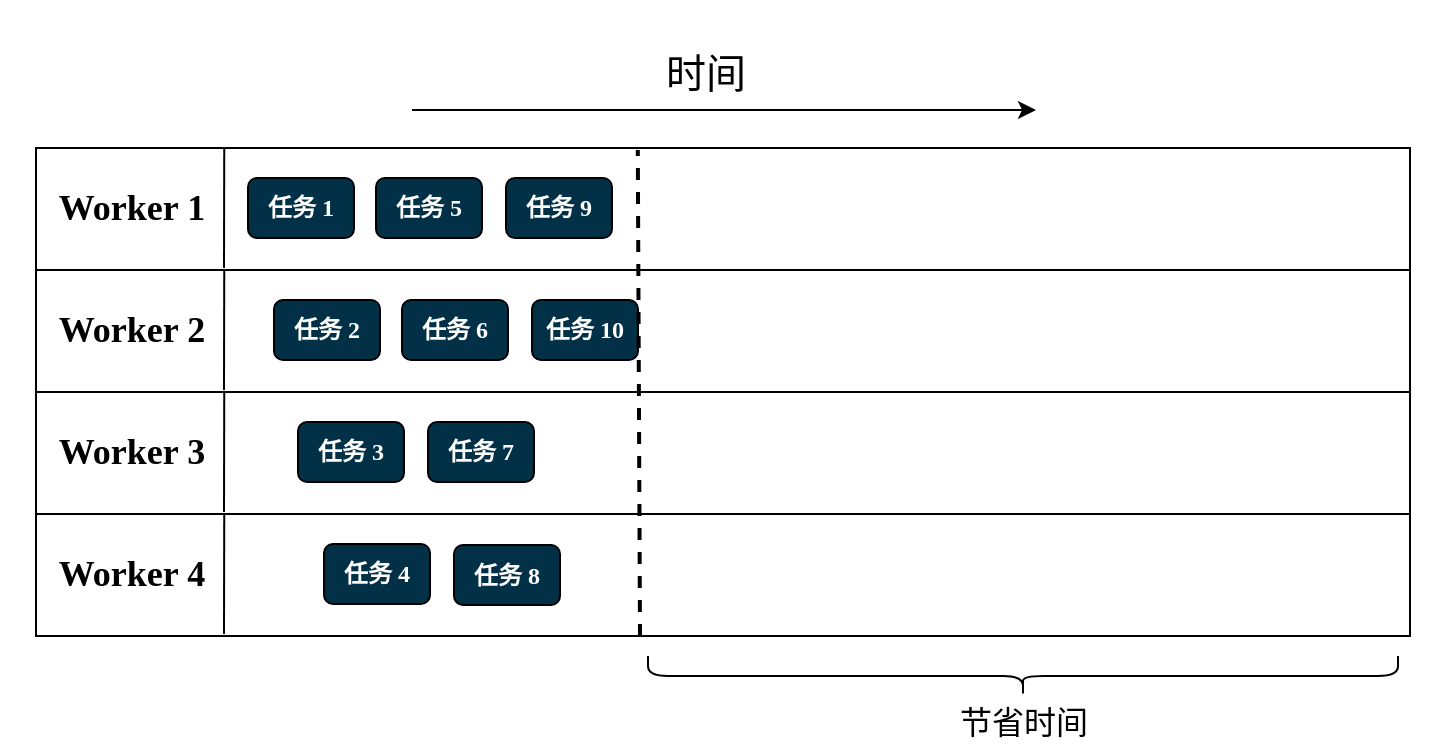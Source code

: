 <mxfile version="22.1.18" type="device">
  <diagram name="第 1 页" id="pNb9VITNDtulQl9c8-C8">
    <mxGraphModel dx="852" dy="560" grid="0" gridSize="10" guides="1" tooltips="1" connect="1" arrows="1" fold="1" page="1" pageScale="1" pageWidth="1169" pageHeight="1654" math="0" shadow="0">
      <root>
        <mxCell id="0" />
        <mxCell id="1" parent="0" />
        <mxCell id="onyKZX9Ivyj4umJPjB3q-1" value="" style="rounded=0;whiteSpace=wrap;html=1;strokeColor=none;fillColor=none;" parent="1" vertex="1">
          <mxGeometry x="114" y="168" width="724" height="340" as="geometry" />
        </mxCell>
        <mxCell id="w6jYZBwd9yEUk49h7T1w-15" value="" style="rounded=0;whiteSpace=wrap;html=1;" parent="1" vertex="1">
          <mxGeometry x="132" y="242" width="687" height="61" as="geometry" />
        </mxCell>
        <mxCell id="w6jYZBwd9yEUk49h7T1w-16" value="&lt;font style=&quot;font-size: 18px;&quot; face=&quot;Times New Roman&quot;&gt;&lt;b&gt;Worker 1&lt;/b&gt;&lt;br&gt;&lt;/font&gt;" style="text;html=1;strokeColor=none;fillColor=none;align=center;verticalAlign=middle;whiteSpace=wrap;rounded=0;" parent="1" vertex="1">
          <mxGeometry x="129" y="257" width="102" height="30" as="geometry" />
        </mxCell>
        <mxCell id="w6jYZBwd9yEUk49h7T1w-17" value="" style="endArrow=none;html=1;rounded=0;entryX=0.137;entryY=0;entryDx=0;entryDy=0;entryPerimeter=0;" parent="1" target="w6jYZBwd9yEUk49h7T1w-15" edge="1">
          <mxGeometry width="50" height="50" relative="1" as="geometry">
            <mxPoint x="226" y="302" as="sourcePoint" />
            <mxPoint x="225.003" y="243.32" as="targetPoint" />
          </mxGeometry>
        </mxCell>
        <mxCell id="w6jYZBwd9yEUk49h7T1w-18" value="&lt;font color=&quot;#ffffff&quot; face=&quot;Times New Roman&quot;&gt;&lt;b&gt;任务 1&lt;/b&gt;&lt;/font&gt;" style="rounded=1;whiteSpace=wrap;html=1;fillColor=#023047;" parent="1" vertex="1">
          <mxGeometry x="238" y="257" width="53" height="30" as="geometry" />
        </mxCell>
        <mxCell id="w6jYZBwd9yEUk49h7T1w-19" value="&lt;font color=&quot;#ffffff&quot; face=&quot;Times New Roman&quot;&gt;&lt;b&gt;任务 5&lt;/b&gt;&lt;/font&gt;" style="rounded=1;whiteSpace=wrap;html=1;fillColor=#023047;" parent="1" vertex="1">
          <mxGeometry x="302" y="257" width="53" height="30" as="geometry" />
        </mxCell>
        <mxCell id="w6jYZBwd9yEUk49h7T1w-20" value="&lt;font color=&quot;#ffffff&quot; face=&quot;Times New Roman&quot;&gt;&lt;b&gt;任务 9&lt;br&gt;&lt;/b&gt;&lt;/font&gt;" style="rounded=1;whiteSpace=wrap;html=1;fillColor=#023047;" parent="1" vertex="1">
          <mxGeometry x="367" y="257" width="53" height="30" as="geometry" />
        </mxCell>
        <mxCell id="w6jYZBwd9yEUk49h7T1w-28" value="" style="rounded=0;whiteSpace=wrap;html=1;" parent="1" vertex="1">
          <mxGeometry x="132" y="303" width="687" height="61" as="geometry" />
        </mxCell>
        <mxCell id="w6jYZBwd9yEUk49h7T1w-29" value="&lt;font style=&quot;font-size: 18px;&quot; face=&quot;Times New Roman&quot;&gt;&lt;b&gt;Worker 2&lt;/b&gt;&lt;br&gt;&lt;/font&gt;" style="text;html=1;strokeColor=none;fillColor=none;align=center;verticalAlign=middle;whiteSpace=wrap;rounded=0;" parent="1" vertex="1">
          <mxGeometry x="129" y="318" width="102" height="30" as="geometry" />
        </mxCell>
        <mxCell id="w6jYZBwd9yEUk49h7T1w-30" value="" style="endArrow=none;html=1;rounded=0;entryX=0.137;entryY=0;entryDx=0;entryDy=0;entryPerimeter=0;" parent="1" target="w6jYZBwd9yEUk49h7T1w-28" edge="1">
          <mxGeometry width="50" height="50" relative="1" as="geometry">
            <mxPoint x="226" y="363" as="sourcePoint" />
            <mxPoint x="225.003" y="304.32" as="targetPoint" />
          </mxGeometry>
        </mxCell>
        <mxCell id="w6jYZBwd9yEUk49h7T1w-31" value="&lt;font color=&quot;#ffffff&quot; face=&quot;Times New Roman&quot;&gt;&lt;b&gt;任务 2&lt;/b&gt;&lt;/font&gt;" style="rounded=1;whiteSpace=wrap;html=1;fillColor=#023047;" parent="1" vertex="1">
          <mxGeometry x="251" y="318" width="53" height="30" as="geometry" />
        </mxCell>
        <mxCell id="w6jYZBwd9yEUk49h7T1w-32" value="&lt;font color=&quot;#ffffff&quot; face=&quot;Times New Roman&quot;&gt;&lt;b&gt;任务 6&lt;/b&gt;&lt;/font&gt;" style="rounded=1;whiteSpace=wrap;html=1;fillColor=#023047;" parent="1" vertex="1">
          <mxGeometry x="315" y="318" width="53" height="30" as="geometry" />
        </mxCell>
        <mxCell id="w6jYZBwd9yEUk49h7T1w-33" value="&lt;font color=&quot;#ffffff&quot; face=&quot;Times New Roman&quot;&gt;&lt;b&gt;任务 10&lt;br&gt;&lt;/b&gt;&lt;/font&gt;" style="rounded=1;whiteSpace=wrap;html=1;fillColor=#023047;" parent="1" vertex="1">
          <mxGeometry x="380" y="318" width="53" height="30" as="geometry" />
        </mxCell>
        <mxCell id="w6jYZBwd9yEUk49h7T1w-34" value="" style="rounded=0;whiteSpace=wrap;html=1;" parent="1" vertex="1">
          <mxGeometry x="132" y="364" width="687" height="61" as="geometry" />
        </mxCell>
        <mxCell id="w6jYZBwd9yEUk49h7T1w-35" value="&lt;font style=&quot;font-size: 18px;&quot; face=&quot;Times New Roman&quot;&gt;&lt;b&gt;Worker 3&lt;/b&gt;&lt;br&gt;&lt;/font&gt;" style="text;html=1;strokeColor=none;fillColor=none;align=center;verticalAlign=middle;whiteSpace=wrap;rounded=0;" parent="1" vertex="1">
          <mxGeometry x="129" y="379" width="102" height="30" as="geometry" />
        </mxCell>
        <mxCell id="w6jYZBwd9yEUk49h7T1w-36" value="" style="endArrow=none;html=1;rounded=0;entryX=0.137;entryY=0;entryDx=0;entryDy=0;entryPerimeter=0;" parent="1" target="w6jYZBwd9yEUk49h7T1w-34" edge="1">
          <mxGeometry width="50" height="50" relative="1" as="geometry">
            <mxPoint x="226" y="424" as="sourcePoint" />
            <mxPoint x="225.003" y="365.32" as="targetPoint" />
          </mxGeometry>
        </mxCell>
        <mxCell id="w6jYZBwd9yEUk49h7T1w-37" value="&lt;font color=&quot;#ffffff&quot; face=&quot;Times New Roman&quot;&gt;&lt;b&gt;任务 3&lt;/b&gt;&lt;/font&gt;" style="rounded=1;whiteSpace=wrap;html=1;fillColor=#023047;" parent="1" vertex="1">
          <mxGeometry x="263" y="379" width="53" height="30" as="geometry" />
        </mxCell>
        <mxCell id="w6jYZBwd9yEUk49h7T1w-38" value="&lt;font color=&quot;#ffffff&quot; face=&quot;Times New Roman&quot;&gt;&lt;b&gt;任务 7&lt;/b&gt;&lt;/font&gt;" style="rounded=1;whiteSpace=wrap;html=1;fillColor=#023047;" parent="1" vertex="1">
          <mxGeometry x="328" y="379" width="53" height="30" as="geometry" />
        </mxCell>
        <mxCell id="w6jYZBwd9yEUk49h7T1w-40" value="" style="rounded=0;whiteSpace=wrap;html=1;" parent="1" vertex="1">
          <mxGeometry x="132" y="425" width="687" height="61" as="geometry" />
        </mxCell>
        <mxCell id="w6jYZBwd9yEUk49h7T1w-41" value="&lt;font style=&quot;font-size: 18px;&quot; face=&quot;Times New Roman&quot;&gt;&lt;b&gt;Worker 4&lt;/b&gt;&lt;br&gt;&lt;/font&gt;" style="text;html=1;strokeColor=none;fillColor=none;align=center;verticalAlign=middle;whiteSpace=wrap;rounded=0;" parent="1" vertex="1">
          <mxGeometry x="129" y="440" width="102" height="30" as="geometry" />
        </mxCell>
        <mxCell id="w6jYZBwd9yEUk49h7T1w-42" value="" style="endArrow=none;html=1;rounded=0;entryX=0.137;entryY=0;entryDx=0;entryDy=0;entryPerimeter=0;" parent="1" target="w6jYZBwd9yEUk49h7T1w-40" edge="1">
          <mxGeometry width="50" height="50" relative="1" as="geometry">
            <mxPoint x="226" y="485" as="sourcePoint" />
            <mxPoint x="225.003" y="426.32" as="targetPoint" />
          </mxGeometry>
        </mxCell>
        <mxCell id="w6jYZBwd9yEUk49h7T1w-43" value="&lt;font color=&quot;#ffffff&quot; face=&quot;Times New Roman&quot;&gt;&lt;b&gt;任务 4&lt;/b&gt;&lt;/font&gt;" style="rounded=1;whiteSpace=wrap;html=1;fillColor=#023047;" parent="1" vertex="1">
          <mxGeometry x="276" y="440" width="53" height="30" as="geometry" />
        </mxCell>
        <mxCell id="w6jYZBwd9yEUk49h7T1w-44" value="&lt;font color=&quot;#ffffff&quot; face=&quot;Times New Roman&quot;&gt;&lt;b&gt;任务 8&lt;/b&gt;&lt;/font&gt;" style="rounded=1;whiteSpace=wrap;html=1;fillColor=#023047;" parent="1" vertex="1">
          <mxGeometry x="341" y="440.5" width="53" height="30" as="geometry" />
        </mxCell>
        <mxCell id="zjhKCJipI0m-9qXYECHQ-3" value="时间" style="text;html=1;strokeColor=none;fillColor=none;align=center;verticalAlign=middle;whiteSpace=wrap;rounded=0;fontFamily=Times New Roman;fontSize=20;horizontal=1;" parent="1" vertex="1">
          <mxGeometry x="437" y="189" width="60" height="30" as="geometry" />
        </mxCell>
        <mxCell id="zjhKCJipI0m-9qXYECHQ-4" value="" style="endArrow=classic;html=1;rounded=0;fontSize=24;fontFamily=Times New Roman;" parent="1" edge="1">
          <mxGeometry width="50" height="50" relative="1" as="geometry">
            <mxPoint x="320" y="223" as="sourcePoint" />
            <mxPoint x="632" y="223" as="targetPoint" />
          </mxGeometry>
        </mxCell>
        <mxCell id="iLWs8CyXJcU1j-3lrmkh-1" value="" style="endArrow=none;html=1;rounded=0;entryX=0.438;entryY=0.016;entryDx=0;entryDy=0;entryPerimeter=0;dashed=1;strokeWidth=2;" edge="1" parent="1" target="w6jYZBwd9yEUk49h7T1w-15">
          <mxGeometry width="50" height="50" relative="1" as="geometry">
            <mxPoint x="434" y="486" as="sourcePoint" />
            <mxPoint x="434.28" y="182.013" as="targetPoint" />
          </mxGeometry>
        </mxCell>
        <mxCell id="iLWs8CyXJcU1j-3lrmkh-2" value="" style="shape=curlyBracket;whiteSpace=wrap;html=1;rounded=1;labelPosition=left;verticalLabelPosition=middle;align=right;verticalAlign=middle;direction=north;" vertex="1" parent="1">
          <mxGeometry x="438" y="496" width="375" height="20" as="geometry" />
        </mxCell>
        <mxCell id="iLWs8CyXJcU1j-3lrmkh-3" value="&lt;span style=&quot;font-size: 16px;&quot;&gt;节省时间&lt;/span&gt;" style="text;html=1;strokeColor=none;fillColor=none;align=center;verticalAlign=middle;whiteSpace=wrap;rounded=0;" vertex="1" parent="1">
          <mxGeometry x="552.5" y="514" width="146" height="30" as="geometry" />
        </mxCell>
      </root>
    </mxGraphModel>
  </diagram>
</mxfile>
